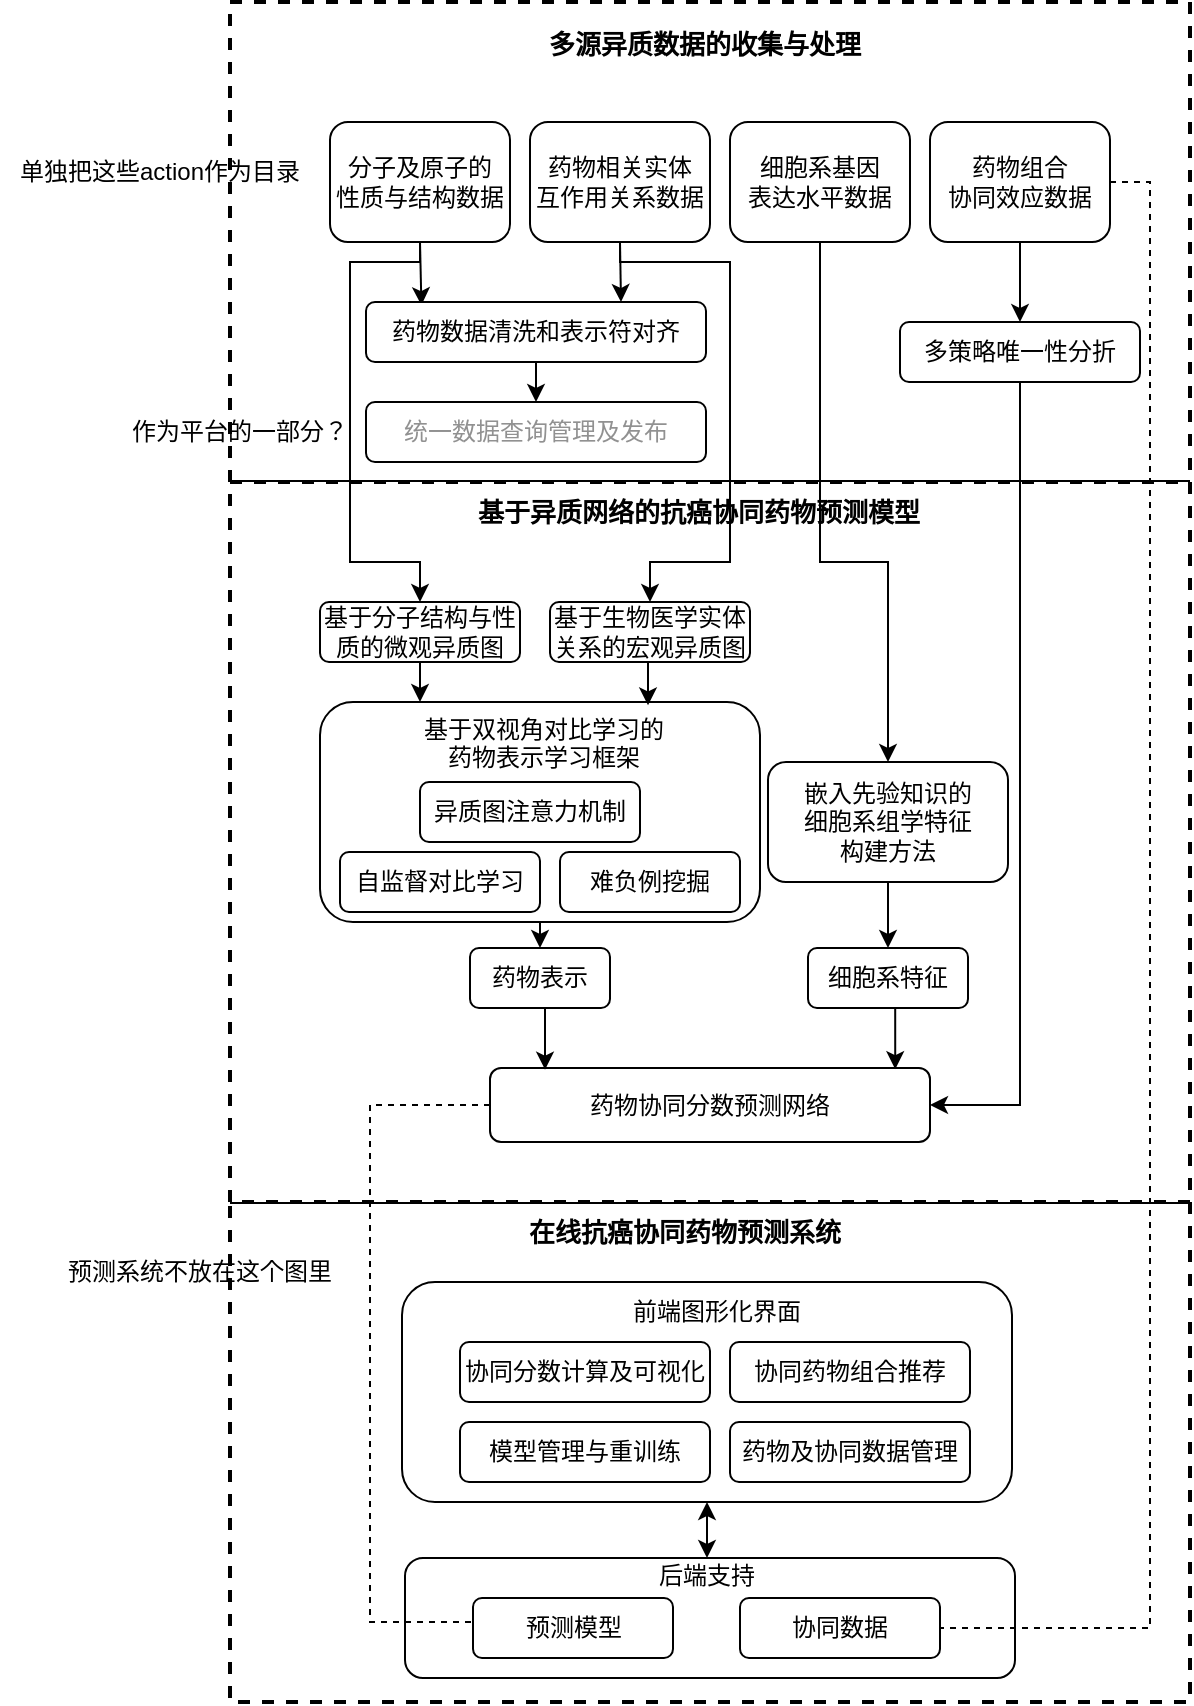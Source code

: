 <mxfile version="24.2.0" type="github">
  <diagram name="第 1 页" id="DwvReIaHvbXtzdrkDo4T">
    <mxGraphModel dx="1861" dy="733" grid="1" gridSize="10" guides="1" tooltips="1" connect="1" arrows="1" fold="1" page="1" pageScale="1" pageWidth="827" pageHeight="1169" math="0" shadow="0">
      <root>
        <mxCell id="0" />
        <mxCell id="1" parent="0" />
        <mxCell id="mf6Sa_QG6RfHMYuE2r7f-55" value="" style="rounded=0;whiteSpace=wrap;html=1;dashed=1;strokeWidth=2;" vertex="1" parent="1">
          <mxGeometry x="-60" y="870" width="480" height="250" as="geometry" />
        </mxCell>
        <mxCell id="mf6Sa_QG6RfHMYuE2r7f-77" value="" style="rounded=1;whiteSpace=wrap;html=1;" vertex="1" parent="1">
          <mxGeometry x="27.5" y="1048" width="305" height="60" as="geometry" />
        </mxCell>
        <mxCell id="mf6Sa_QG6RfHMYuE2r7f-4" value="" style="rounded=0;whiteSpace=wrap;html=1;dashed=1;strokeWidth=2;strokeColor=default;" vertex="1" parent="1">
          <mxGeometry x="-60" y="270" width="480" height="240" as="geometry" />
        </mxCell>
        <mxCell id="mf6Sa_QG6RfHMYuE2r7f-5" value="多源异质数据的收集与处理" style="text;html=1;align=center;verticalAlign=middle;whiteSpace=wrap;rounded=0;fontStyle=1;fontSize=13;" vertex="1" parent="1">
          <mxGeometry x="90" y="276" width="175" height="30" as="geometry" />
        </mxCell>
        <mxCell id="mf6Sa_QG6RfHMYuE2r7f-6" value="" style="rounded=0;whiteSpace=wrap;html=1;dashed=1;strokeWidth=2;" vertex="1" parent="1">
          <mxGeometry x="-60" y="510" width="480" height="360" as="geometry" />
        </mxCell>
        <mxCell id="mf6Sa_QG6RfHMYuE2r7f-7" value="基于异质网络的抗癌协同药物预测模型" style="text;html=1;align=center;verticalAlign=middle;whiteSpace=wrap;rounded=0;fontStyle=1;fontSize=13;" vertex="1" parent="1">
          <mxGeometry x="59" y="510" width="231" height="30" as="geometry" />
        </mxCell>
        <mxCell id="mf6Sa_QG6RfHMYuE2r7f-43" style="edgeStyle=orthogonalEdgeStyle;rounded=0;orthogonalLoop=1;jettySize=auto;html=1;exitX=0.5;exitY=1;exitDx=0;exitDy=0;entryX=0.5;entryY=0;entryDx=0;entryDy=0;" edge="1" parent="1" source="mf6Sa_QG6RfHMYuE2r7f-9" target="mf6Sa_QG6RfHMYuE2r7f-21">
          <mxGeometry relative="1" as="geometry" />
        </mxCell>
        <mxCell id="mf6Sa_QG6RfHMYuE2r7f-9" value="" style="rounded=1;whiteSpace=wrap;html=1;" vertex="1" parent="1">
          <mxGeometry x="-15" y="620" width="220" height="110" as="geometry" />
        </mxCell>
        <mxCell id="mf6Sa_QG6RfHMYuE2r7f-10" value="&lt;div style=&quot;text-align: center;&quot;&gt;基于双视角对比学习的&lt;/div&gt;&lt;div style=&quot;text-align: center;&quot;&gt;&lt;span style=&quot;&quot;&gt;药物表示学习框架&lt;/span&gt;&lt;br&gt;&lt;/div&gt;" style="text;whiteSpace=wrap;html=1;" vertex="1" parent="1">
          <mxGeometry x="35" y="620" width="130" height="40" as="geometry" />
        </mxCell>
        <mxCell id="mf6Sa_QG6RfHMYuE2r7f-12" value="基于生物医学实体关系的宏观异质图" style="rounded=1;whiteSpace=wrap;html=1;" vertex="1" parent="1">
          <mxGeometry x="100" y="570" width="100" height="30" as="geometry" />
        </mxCell>
        <mxCell id="mf6Sa_QG6RfHMYuE2r7f-41" style="edgeStyle=orthogonalEdgeStyle;rounded=0;orthogonalLoop=1;jettySize=auto;html=1;exitX=0.5;exitY=1;exitDx=0;exitDy=0;entryX=0;entryY=0;entryDx=0;entryDy=0;" edge="1" parent="1" source="mf6Sa_QG6RfHMYuE2r7f-14" target="mf6Sa_QG6RfHMYuE2r7f-10">
          <mxGeometry relative="1" as="geometry" />
        </mxCell>
        <mxCell id="mf6Sa_QG6RfHMYuE2r7f-14" value="基于分子结构与性质的微观异质图" style="rounded=1;whiteSpace=wrap;html=1;" vertex="1" parent="1">
          <mxGeometry x="-15" y="570" width="100" height="30" as="geometry" />
        </mxCell>
        <mxCell id="mf6Sa_QG6RfHMYuE2r7f-16" value="异质图注意力机制" style="rounded=1;whiteSpace=wrap;html=1;" vertex="1" parent="1">
          <mxGeometry x="35" y="660" width="110" height="30" as="geometry" />
        </mxCell>
        <mxCell id="mf6Sa_QG6RfHMYuE2r7f-17" value="自监督对比学习" style="rounded=1;whiteSpace=wrap;html=1;" vertex="1" parent="1">
          <mxGeometry x="-5" y="695" width="100" height="30" as="geometry" />
        </mxCell>
        <mxCell id="mf6Sa_QG6RfHMYuE2r7f-18" value="难负例挖掘" style="rounded=1;whiteSpace=wrap;html=1;" vertex="1" parent="1">
          <mxGeometry x="105" y="695" width="90" height="30" as="geometry" />
        </mxCell>
        <mxCell id="mf6Sa_QG6RfHMYuE2r7f-21" value="药物表示" style="rounded=1;whiteSpace=wrap;html=1;" vertex="1" parent="1">
          <mxGeometry x="60" y="743" width="70" height="30" as="geometry" />
        </mxCell>
        <mxCell id="mf6Sa_QG6RfHMYuE2r7f-38" style="edgeStyle=orthogonalEdgeStyle;rounded=0;orthogonalLoop=1;jettySize=auto;html=1;exitX=0.5;exitY=1;exitDx=0;exitDy=0;entryX=0.163;entryY=0.053;entryDx=0;entryDy=0;entryPerimeter=0;" edge="1" parent="1" source="mf6Sa_QG6RfHMYuE2r7f-23" target="mf6Sa_QG6RfHMYuE2r7f-27">
          <mxGeometry relative="1" as="geometry" />
        </mxCell>
        <mxCell id="mf6Sa_QG6RfHMYuE2r7f-23" value="分子及原子的&lt;div&gt;性质与结构数据&lt;/div&gt;" style="rounded=1;whiteSpace=wrap;html=1;" vertex="1" parent="1">
          <mxGeometry x="-10" y="330" width="90" height="60" as="geometry" />
        </mxCell>
        <mxCell id="mf6Sa_QG6RfHMYuE2r7f-31" style="edgeStyle=orthogonalEdgeStyle;rounded=0;orthogonalLoop=1;jettySize=auto;html=1;exitX=0.5;exitY=1;exitDx=0;exitDy=0;entryX=0.75;entryY=0;entryDx=0;entryDy=0;" edge="1" parent="1" source="mf6Sa_QG6RfHMYuE2r7f-24" target="mf6Sa_QG6RfHMYuE2r7f-27">
          <mxGeometry relative="1" as="geometry" />
        </mxCell>
        <mxCell id="mf6Sa_QG6RfHMYuE2r7f-40" style="edgeStyle=orthogonalEdgeStyle;rounded=0;orthogonalLoop=1;jettySize=auto;html=1;exitX=0.5;exitY=1;exitDx=0;exitDy=0;entryX=0.5;entryY=0;entryDx=0;entryDy=0;" edge="1" parent="1" source="mf6Sa_QG6RfHMYuE2r7f-24" target="mf6Sa_QG6RfHMYuE2r7f-12">
          <mxGeometry relative="1" as="geometry">
            <mxPoint x="190" y="570" as="targetPoint" />
            <Array as="points">
              <mxPoint x="135" y="400" />
              <mxPoint x="190" y="400" />
              <mxPoint x="190" y="550" />
              <mxPoint x="150" y="550" />
            </Array>
          </mxGeometry>
        </mxCell>
        <mxCell id="mf6Sa_QG6RfHMYuE2r7f-24" value="药物相关实体&lt;div&gt;互作用关系数据&lt;/div&gt;" style="rounded=1;whiteSpace=wrap;html=1;" vertex="1" parent="1">
          <mxGeometry x="90" y="330" width="90" height="60" as="geometry" />
        </mxCell>
        <mxCell id="mf6Sa_QG6RfHMYuE2r7f-49" style="edgeStyle=orthogonalEdgeStyle;rounded=0;orthogonalLoop=1;jettySize=auto;html=1;exitX=0.5;exitY=1;exitDx=0;exitDy=0;entryX=0.5;entryY=0;entryDx=0;entryDy=0;" edge="1" parent="1" source="mf6Sa_QG6RfHMYuE2r7f-25" target="mf6Sa_QG6RfHMYuE2r7f-48">
          <mxGeometry relative="1" as="geometry">
            <Array as="points">
              <mxPoint x="235" y="550" />
              <mxPoint x="269" y="550" />
            </Array>
          </mxGeometry>
        </mxCell>
        <mxCell id="mf6Sa_QG6RfHMYuE2r7f-25" value="细胞系基因&lt;div&gt;表达水平数据&lt;/div&gt;" style="rounded=1;whiteSpace=wrap;html=1;" vertex="1" parent="1">
          <mxGeometry x="190" y="330" width="90" height="60" as="geometry" />
        </mxCell>
        <mxCell id="mf6Sa_QG6RfHMYuE2r7f-61" style="edgeStyle=orthogonalEdgeStyle;rounded=0;orthogonalLoop=1;jettySize=auto;html=1;exitX=0.5;exitY=1;exitDx=0;exitDy=0;entryX=0.5;entryY=0;entryDx=0;entryDy=0;" edge="1" parent="1" source="mf6Sa_QG6RfHMYuE2r7f-26" target="mf6Sa_QG6RfHMYuE2r7f-59">
          <mxGeometry relative="1" as="geometry" />
        </mxCell>
        <mxCell id="mf6Sa_QG6RfHMYuE2r7f-82" style="edgeStyle=orthogonalEdgeStyle;rounded=0;orthogonalLoop=1;jettySize=auto;html=1;exitX=1;exitY=0.5;exitDx=0;exitDy=0;entryX=1;entryY=0.5;entryDx=0;entryDy=0;startArrow=none;startFill=0;endArrow=none;endFill=0;dashed=1;" edge="1" parent="1" source="mf6Sa_QG6RfHMYuE2r7f-26" target="mf6Sa_QG6RfHMYuE2r7f-67">
          <mxGeometry relative="1" as="geometry">
            <Array as="points">
              <mxPoint x="400" y="360" />
              <mxPoint x="400" y="1083" />
            </Array>
          </mxGeometry>
        </mxCell>
        <mxCell id="mf6Sa_QG6RfHMYuE2r7f-26" value="药物组合&lt;div&gt;协同&lt;span style=&quot;background-color: initial;&quot;&gt;效应数据&lt;/span&gt;&lt;/div&gt;" style="rounded=1;whiteSpace=wrap;html=1;" vertex="1" parent="1">
          <mxGeometry x="290" y="330" width="90" height="60" as="geometry" />
        </mxCell>
        <mxCell id="mf6Sa_QG6RfHMYuE2r7f-35" style="edgeStyle=orthogonalEdgeStyle;rounded=0;orthogonalLoop=1;jettySize=auto;html=1;exitX=0.5;exitY=1;exitDx=0;exitDy=0;entryX=0.5;entryY=0;entryDx=0;entryDy=0;" edge="1" parent="1" source="mf6Sa_QG6RfHMYuE2r7f-27" target="mf6Sa_QG6RfHMYuE2r7f-33">
          <mxGeometry relative="1" as="geometry" />
        </mxCell>
        <mxCell id="mf6Sa_QG6RfHMYuE2r7f-27" value="药物数据清洗和表示符对齐" style="rounded=1;whiteSpace=wrap;html=1;" vertex="1" parent="1">
          <mxGeometry x="8" y="420" width="170" height="30" as="geometry" />
        </mxCell>
        <mxCell id="mf6Sa_QG6RfHMYuE2r7f-33" value="&lt;font color=&quot;#919191&quot;&gt;统一数据查询管理及发布&lt;/font&gt;" style="rounded=1;whiteSpace=wrap;html=1;" vertex="1" parent="1">
          <mxGeometry x="8" y="470" width="170" height="30" as="geometry" />
        </mxCell>
        <mxCell id="mf6Sa_QG6RfHMYuE2r7f-39" style="edgeStyle=orthogonalEdgeStyle;rounded=0;orthogonalLoop=1;jettySize=auto;html=1;exitX=0.5;exitY=1;exitDx=0;exitDy=0;entryX=0.5;entryY=0;entryDx=0;entryDy=0;" edge="1" parent="1" source="mf6Sa_QG6RfHMYuE2r7f-23" target="mf6Sa_QG6RfHMYuE2r7f-14">
          <mxGeometry relative="1" as="geometry">
            <mxPoint x="20" y="500" as="targetPoint" />
            <Array as="points">
              <mxPoint x="35" y="400" />
              <mxPoint y="400" />
              <mxPoint y="550" />
              <mxPoint x="35" y="550" />
            </Array>
          </mxGeometry>
        </mxCell>
        <mxCell id="mf6Sa_QG6RfHMYuE2r7f-42" style="edgeStyle=orthogonalEdgeStyle;rounded=0;orthogonalLoop=1;jettySize=auto;html=1;exitX=0.5;exitY=1;exitDx=0;exitDy=0;entryX=0.877;entryY=0.042;entryDx=0;entryDy=0;entryPerimeter=0;" edge="1" parent="1" source="mf6Sa_QG6RfHMYuE2r7f-12" target="mf6Sa_QG6RfHMYuE2r7f-10">
          <mxGeometry relative="1" as="geometry" />
        </mxCell>
        <mxCell id="mf6Sa_QG6RfHMYuE2r7f-47" value="细胞系特征" style="rounded=1;whiteSpace=wrap;html=1;" vertex="1" parent="1">
          <mxGeometry x="229" y="743" width="80" height="30" as="geometry" />
        </mxCell>
        <mxCell id="mf6Sa_QG6RfHMYuE2r7f-50" style="edgeStyle=orthogonalEdgeStyle;rounded=0;orthogonalLoop=1;jettySize=auto;html=1;exitX=0.5;exitY=1;exitDx=0;exitDy=0;" edge="1" parent="1" source="mf6Sa_QG6RfHMYuE2r7f-48" target="mf6Sa_QG6RfHMYuE2r7f-47">
          <mxGeometry relative="1" as="geometry" />
        </mxCell>
        <mxCell id="mf6Sa_QG6RfHMYuE2r7f-48" value="嵌入先验知识的&lt;div&gt;细胞系组学特征&lt;/div&gt;&lt;div&gt;构建方法&lt;/div&gt;" style="rounded=1;whiteSpace=wrap;html=1;" vertex="1" parent="1">
          <mxGeometry x="209" y="650" width="120" height="60" as="geometry" />
        </mxCell>
        <mxCell id="mf6Sa_QG6RfHMYuE2r7f-81" style="edgeStyle=orthogonalEdgeStyle;rounded=0;orthogonalLoop=1;jettySize=auto;html=1;exitX=0;exitY=0.5;exitDx=0;exitDy=0;entryX=0;entryY=0.5;entryDx=0;entryDy=0;endArrow=none;endFill=0;dashed=1;" edge="1" parent="1" source="mf6Sa_QG6RfHMYuE2r7f-51" target="mf6Sa_QG6RfHMYuE2r7f-57">
          <mxGeometry relative="1" as="geometry">
            <Array as="points">
              <mxPoint x="10" y="821" />
              <mxPoint x="10" y="1080" />
              <mxPoint x="61" y="1080" />
            </Array>
          </mxGeometry>
        </mxCell>
        <mxCell id="mf6Sa_QG6RfHMYuE2r7f-51" value="药物协同分数预测网络" style="rounded=1;whiteSpace=wrap;html=1;" vertex="1" parent="1">
          <mxGeometry x="70" y="803" width="220" height="37" as="geometry" />
        </mxCell>
        <mxCell id="mf6Sa_QG6RfHMYuE2r7f-56" value="在线抗癌协同药物预测系统" style="text;html=1;align=center;verticalAlign=middle;whiteSpace=wrap;rounded=0;fontStyle=1;fontSize=13;" vertex="1" parent="1">
          <mxGeometry x="61.5" y="870" width="211" height="30" as="geometry" />
        </mxCell>
        <mxCell id="mf6Sa_QG6RfHMYuE2r7f-57" value="预测模型" style="rounded=1;whiteSpace=wrap;html=1;" vertex="1" parent="1">
          <mxGeometry x="61.5" y="1068" width="100" height="30" as="geometry" />
        </mxCell>
        <mxCell id="mf6Sa_QG6RfHMYuE2r7f-62" style="edgeStyle=orthogonalEdgeStyle;rounded=0;orthogonalLoop=1;jettySize=auto;html=1;exitX=0.5;exitY=1;exitDx=0;exitDy=0;entryX=1;entryY=0.5;entryDx=0;entryDy=0;" edge="1" parent="1" source="mf6Sa_QG6RfHMYuE2r7f-59" target="mf6Sa_QG6RfHMYuE2r7f-51">
          <mxGeometry relative="1" as="geometry" />
        </mxCell>
        <mxCell id="mf6Sa_QG6RfHMYuE2r7f-59" value="多策略唯一性分折" style="rounded=1;whiteSpace=wrap;html=1;" vertex="1" parent="1">
          <mxGeometry x="275" y="430" width="120" height="30" as="geometry" />
        </mxCell>
        <mxCell id="mf6Sa_QG6RfHMYuE2r7f-64" style="edgeStyle=orthogonalEdgeStyle;rounded=0;orthogonalLoop=1;jettySize=auto;html=1;exitX=0.5;exitY=1;exitDx=0;exitDy=0;entryX=0.125;entryY=0.022;entryDx=0;entryDy=0;entryPerimeter=0;" edge="1" parent="1" source="mf6Sa_QG6RfHMYuE2r7f-21" target="mf6Sa_QG6RfHMYuE2r7f-51">
          <mxGeometry relative="1" as="geometry">
            <mxPoint x="100" y="810" as="targetPoint" />
          </mxGeometry>
        </mxCell>
        <mxCell id="mf6Sa_QG6RfHMYuE2r7f-65" style="edgeStyle=orthogonalEdgeStyle;rounded=0;orthogonalLoop=1;jettySize=auto;html=1;exitX=0.5;exitY=1;exitDx=0;exitDy=0;entryX=0.921;entryY=0.016;entryDx=0;entryDy=0;entryPerimeter=0;" edge="1" parent="1" source="mf6Sa_QG6RfHMYuE2r7f-47" target="mf6Sa_QG6RfHMYuE2r7f-51">
          <mxGeometry relative="1" as="geometry" />
        </mxCell>
        <mxCell id="mf6Sa_QG6RfHMYuE2r7f-67" value="协同数据" style="rounded=1;whiteSpace=wrap;html=1;" vertex="1" parent="1">
          <mxGeometry x="195" y="1068" width="100" height="30" as="geometry" />
        </mxCell>
        <mxCell id="mf6Sa_QG6RfHMYuE2r7f-68" value="" style="rounded=1;whiteSpace=wrap;html=1;" vertex="1" parent="1">
          <mxGeometry x="26" y="910" width="305" height="110" as="geometry" />
        </mxCell>
        <mxCell id="mf6Sa_QG6RfHMYuE2r7f-70" value="协同分数计算及可视化" style="rounded=1;whiteSpace=wrap;html=1;" vertex="1" parent="1">
          <mxGeometry x="55" y="940" width="125" height="30" as="geometry" />
        </mxCell>
        <mxCell id="mf6Sa_QG6RfHMYuE2r7f-71" value="协同药物组合推荐" style="rounded=1;whiteSpace=wrap;html=1;" vertex="1" parent="1">
          <mxGeometry x="190" y="940" width="120" height="30" as="geometry" />
        </mxCell>
        <mxCell id="mf6Sa_QG6RfHMYuE2r7f-73" value="模型管理与重训练" style="rounded=1;whiteSpace=wrap;html=1;" vertex="1" parent="1">
          <mxGeometry x="55" y="980" width="125" height="30" as="geometry" />
        </mxCell>
        <mxCell id="mf6Sa_QG6RfHMYuE2r7f-74" value="药物及协同数据管理" style="rounded=1;whiteSpace=wrap;html=1;" vertex="1" parent="1">
          <mxGeometry x="190" y="980" width="120" height="30" as="geometry" />
        </mxCell>
        <mxCell id="mf6Sa_QG6RfHMYuE2r7f-75" value="前端图形化界面" style="text;html=1;align=center;verticalAlign=middle;whiteSpace=wrap;rounded=0;" vertex="1" parent="1">
          <mxGeometry x="77.5" y="910" width="211" height="30" as="geometry" />
        </mxCell>
        <mxCell id="mf6Sa_QG6RfHMYuE2r7f-78" value="后端支持" style="text;html=1;align=center;verticalAlign=middle;whiteSpace=wrap;rounded=0;" vertex="1" parent="1">
          <mxGeometry x="73" y="1042" width="211" height="30" as="geometry" />
        </mxCell>
        <mxCell id="mf6Sa_QG6RfHMYuE2r7f-80" style="edgeStyle=orthogonalEdgeStyle;rounded=0;orthogonalLoop=1;jettySize=auto;html=1;exitX=0.5;exitY=1;exitDx=0;exitDy=0;entryX=0.5;entryY=0.2;entryDx=0;entryDy=0;entryPerimeter=0;startArrow=classic;startFill=1;" edge="1" parent="1" source="mf6Sa_QG6RfHMYuE2r7f-68" target="mf6Sa_QG6RfHMYuE2r7f-78">
          <mxGeometry relative="1" as="geometry" />
        </mxCell>
        <mxCell id="mf6Sa_QG6RfHMYuE2r7f-83" value="单独把这些action作为目录" style="text;html=1;align=center;verticalAlign=middle;whiteSpace=wrap;rounded=0;" vertex="1" parent="1">
          <mxGeometry x="-175" y="340" width="160" height="30" as="geometry" />
        </mxCell>
        <mxCell id="mf6Sa_QG6RfHMYuE2r7f-84" value="作为平台的一部分？" style="text;html=1;align=center;verticalAlign=middle;whiteSpace=wrap;rounded=0;" vertex="1" parent="1">
          <mxGeometry x="-120" y="470" width="130" height="30" as="geometry" />
        </mxCell>
        <mxCell id="mf6Sa_QG6RfHMYuE2r7f-85" value="预测系统不放在这个图里" style="text;html=1;align=center;verticalAlign=middle;whiteSpace=wrap;rounded=0;" vertex="1" parent="1">
          <mxGeometry x="-145" y="890" width="140" height="30" as="geometry" />
        </mxCell>
      </root>
    </mxGraphModel>
  </diagram>
</mxfile>
